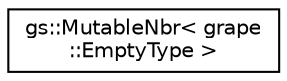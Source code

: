 digraph "Graphical Class Hierarchy"
{
 // LATEX_PDF_SIZE
  edge [fontname="Helvetica",fontsize="10",labelfontname="Helvetica",labelfontsize="10"];
  node [fontname="Helvetica",fontsize="10",shape=record];
  rankdir="LR";
  Node0 [label="gs::MutableNbr\< grape\l::EmptyType \>",height=0.2,width=0.4,color="black", fillcolor="white", style="filled",URL="$structgs_1_1MutableNbr_3_01grape_1_1EmptyType_01_4.html",tooltip=" "];
}
